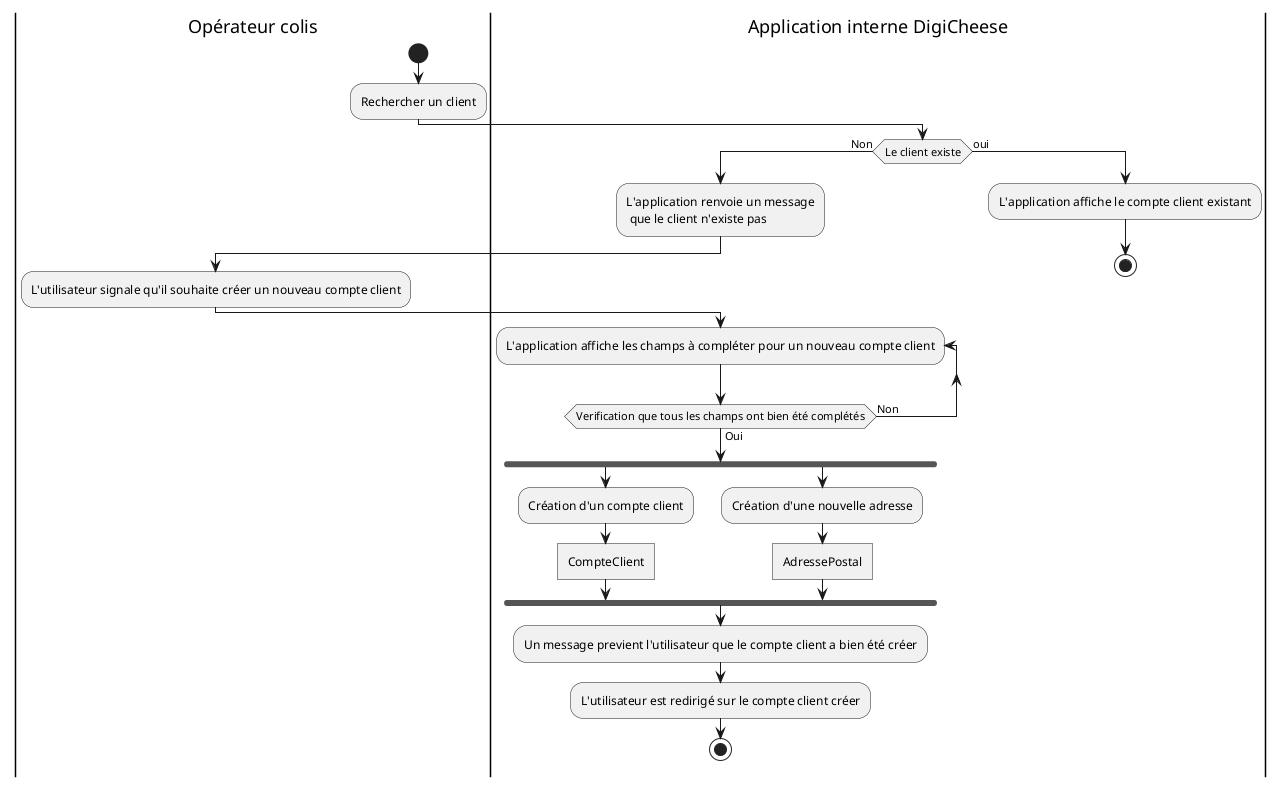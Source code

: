 @startuml création compte client da
|Opérateur colis|
start


:Rechercher un client;
|Application interne DigiCheese|
if (Le client existe) then (Non)
    :L'application renvoie un message\n que le client n'existe pas;
    |Opérateur colis|
    :L'utilisateur signale qu'il souhaite créer un nouveau compte client;
    |Application interne DigiCheese|
    repeat :L'application affiche les champs à compléter pour un nouveau compte client;
    repeat while (Verification que tous les champs ont bien été complétés) is (Non) not (Oui)

    fork
        :Création d'un compte client;
        :CompteClient]

    fork again
        :Création d'une nouvelle adresse;
        :AdressePostal]
    end fork
    :Un message previent l'utilisateur que le compte client a bien été créer;
    :L'utilisateur est redirigé sur le compte client créer;

    stop

else (oui)
    :L'application affiche le compte client existant;
    stop


@enduml